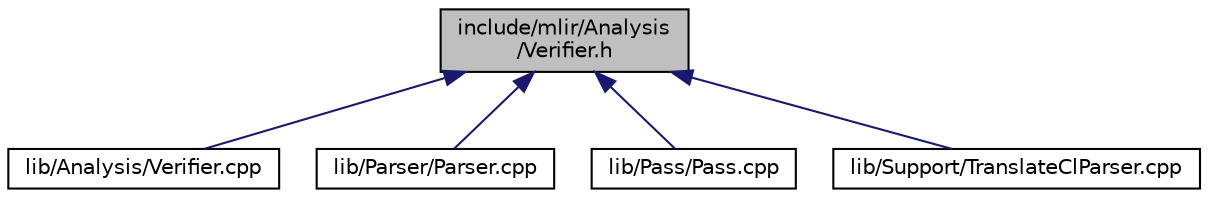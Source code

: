 digraph "include/mlir/Analysis/Verifier.h"
{
  bgcolor="transparent";
  edge [fontname="Helvetica",fontsize="10",labelfontname="Helvetica",labelfontsize="10"];
  node [fontname="Helvetica",fontsize="10",shape=record];
  Node1 [label="include/mlir/Analysis\l/Verifier.h",height=0.2,width=0.4,color="black", fillcolor="grey75", style="filled", fontcolor="black"];
  Node1 -> Node2 [dir="back",color="midnightblue",fontsize="10",style="solid",fontname="Helvetica"];
  Node2 [label="lib/Analysis/Verifier.cpp",height=0.2,width=0.4,color="black",URL="$Verifier_8cpp.html"];
  Node1 -> Node3 [dir="back",color="midnightblue",fontsize="10",style="solid",fontname="Helvetica"];
  Node3 [label="lib/Parser/Parser.cpp",height=0.2,width=0.4,color="black",URL="$Parser_8cpp.html"];
  Node1 -> Node4 [dir="back",color="midnightblue",fontsize="10",style="solid",fontname="Helvetica"];
  Node4 [label="lib/Pass/Pass.cpp",height=0.2,width=0.4,color="black",URL="$Pass_8cpp.html"];
  Node1 -> Node5 [dir="back",color="midnightblue",fontsize="10",style="solid",fontname="Helvetica"];
  Node5 [label="lib/Support/TranslateClParser.cpp",height=0.2,width=0.4,color="black",URL="$TranslateClParser_8cpp.html"];
}
